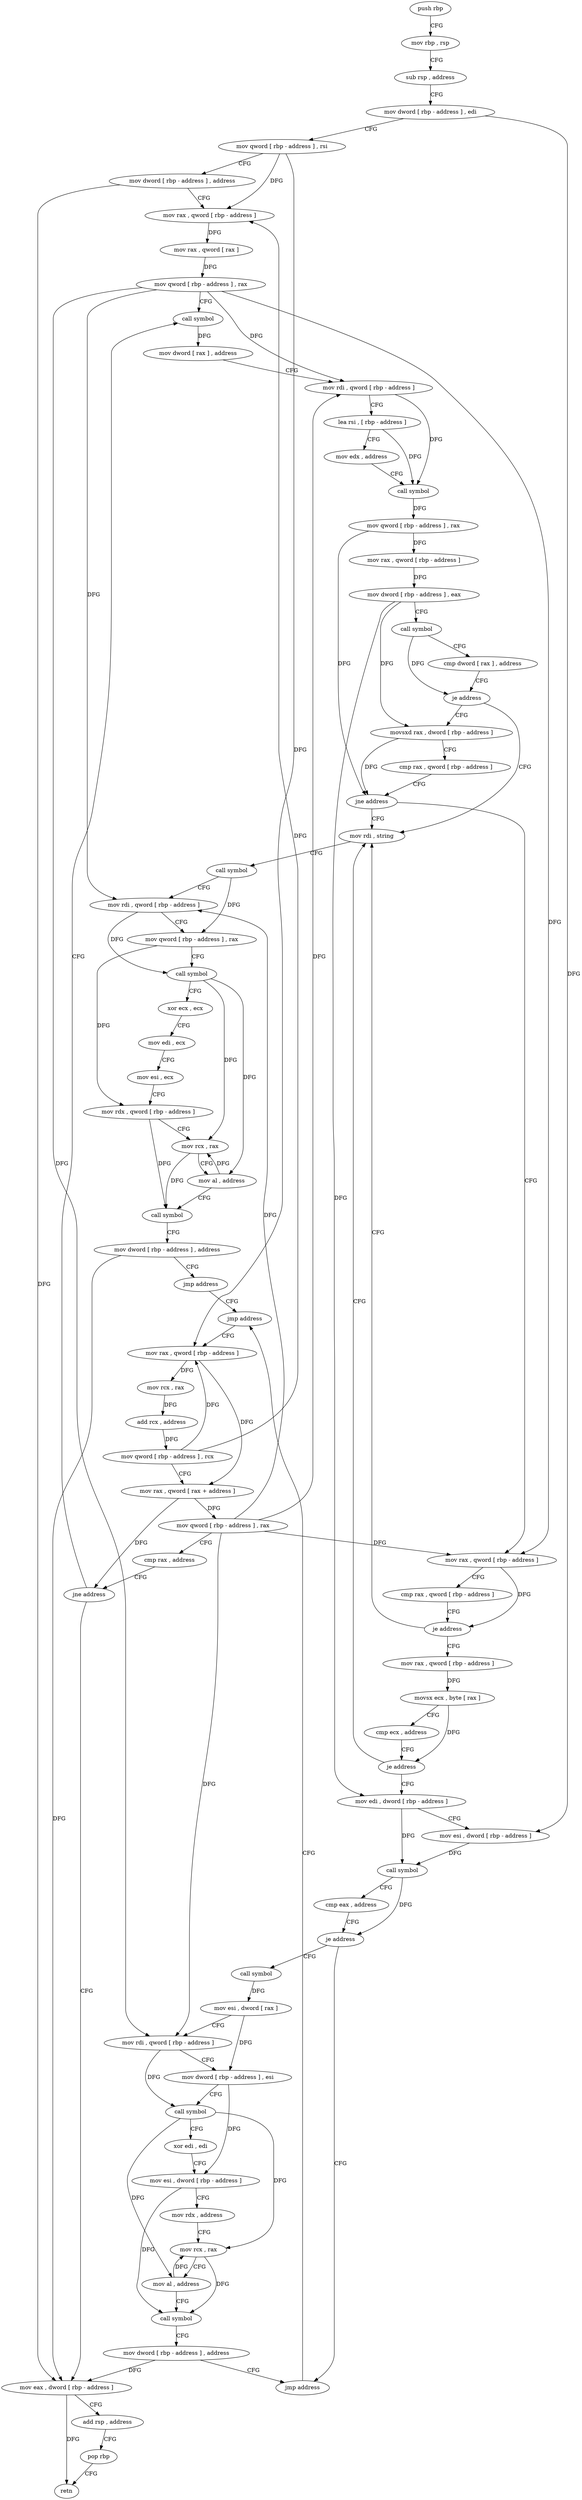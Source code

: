 digraph "func" {
"4202624" [label = "push rbp" ]
"4202625" [label = "mov rbp , rsp" ]
"4202628" [label = "sub rsp , address" ]
"4202632" [label = "mov dword [ rbp - address ] , edi" ]
"4202635" [label = "mov qword [ rbp - address ] , rsi" ]
"4202639" [label = "mov dword [ rbp - address ] , address" ]
"4202646" [label = "mov rax , qword [ rbp - address ]" ]
"4202650" [label = "mov rax , qword [ rax ]" ]
"4202653" [label = "mov qword [ rbp - address ] , rax" ]
"4202657" [label = "call symbol" ]
"4202755" [label = "mov rdi , string" ]
"4202765" [label = "call symbol" ]
"4202770" [label = "mov rdi , qword [ rbp - address ]" ]
"4202774" [label = "mov qword [ rbp - address ] , rax" ]
"4202778" [label = "call symbol" ]
"4202783" [label = "xor ecx , ecx" ]
"4202785" [label = "mov edi , ecx" ]
"4202787" [label = "mov esi , ecx" ]
"4202789" [label = "mov rdx , qword [ rbp - address ]" ]
"4202793" [label = "mov rcx , rax" ]
"4202796" [label = "mov al , address" ]
"4202798" [label = "call symbol" ]
"4202803" [label = "mov dword [ rbp - address ] , address" ]
"4202810" [label = "jmp address" ]
"4202891" [label = "jmp address" ]
"4202711" [label = "movsxd rax , dword [ rbp - address ]" ]
"4202715" [label = "cmp rax , qword [ rbp - address ]" ]
"4202719" [label = "jne address" ]
"4202725" [label = "mov rax , qword [ rbp - address ]" ]
"4202896" [label = "mov rax , qword [ rbp - address ]" ]
"4202729" [label = "cmp rax , qword [ rbp - address ]" ]
"4202733" [label = "je address" ]
"4202739" [label = "mov rax , qword [ rbp - address ]" ]
"4202900" [label = "mov rcx , rax" ]
"4202903" [label = "add rcx , address" ]
"4202910" [label = "mov qword [ rbp - address ] , rcx" ]
"4202914" [label = "mov rax , qword [ rax + address ]" ]
"4202918" [label = "mov qword [ rbp - address ] , rax" ]
"4202922" [label = "cmp rax , address" ]
"4202926" [label = "jne address" ]
"4202932" [label = "mov eax , dword [ rbp - address ]" ]
"4202743" [label = "movsx ecx , byte [ rax ]" ]
"4202746" [label = "cmp ecx , address" ]
"4202749" [label = "je address" ]
"4202815" [label = "mov edi , dword [ rbp - address ]" ]
"4202662" [label = "mov dword [ rax ] , address" ]
"4202668" [label = "mov rdi , qword [ rbp - address ]" ]
"4202672" [label = "lea rsi , [ rbp - address ]" ]
"4202676" [label = "mov edx , address" ]
"4202681" [label = "call symbol" ]
"4202686" [label = "mov qword [ rbp - address ] , rax" ]
"4202690" [label = "mov rax , qword [ rbp - address ]" ]
"4202694" [label = "mov dword [ rbp - address ] , eax" ]
"4202697" [label = "call symbol" ]
"4202702" [label = "cmp dword [ rax ] , address" ]
"4202705" [label = "je address" ]
"4202935" [label = "add rsp , address" ]
"4202939" [label = "pop rbp" ]
"4202940" [label = "retn" ]
"4202818" [label = "mov esi , dword [ rbp - address ]" ]
"4202821" [label = "call symbol" ]
"4202826" [label = "cmp eax , address" ]
"4202829" [label = "je address" ]
"4202886" [label = "jmp address" ]
"4202835" [label = "call symbol" ]
"4202840" [label = "mov esi , dword [ rax ]" ]
"4202842" [label = "mov rdi , qword [ rbp - address ]" ]
"4202846" [label = "mov dword [ rbp - address ] , esi" ]
"4202849" [label = "call symbol" ]
"4202854" [label = "xor edi , edi" ]
"4202856" [label = "mov esi , dword [ rbp - address ]" ]
"4202859" [label = "mov rdx , address" ]
"4202869" [label = "mov rcx , rax" ]
"4202872" [label = "mov al , address" ]
"4202874" [label = "call symbol" ]
"4202879" [label = "mov dword [ rbp - address ] , address" ]
"4202624" -> "4202625" [ label = "CFG" ]
"4202625" -> "4202628" [ label = "CFG" ]
"4202628" -> "4202632" [ label = "CFG" ]
"4202632" -> "4202635" [ label = "CFG" ]
"4202632" -> "4202818" [ label = "DFG" ]
"4202635" -> "4202639" [ label = "CFG" ]
"4202635" -> "4202646" [ label = "DFG" ]
"4202635" -> "4202896" [ label = "DFG" ]
"4202639" -> "4202646" [ label = "CFG" ]
"4202639" -> "4202932" [ label = "DFG" ]
"4202646" -> "4202650" [ label = "DFG" ]
"4202650" -> "4202653" [ label = "DFG" ]
"4202653" -> "4202657" [ label = "CFG" ]
"4202653" -> "4202668" [ label = "DFG" ]
"4202653" -> "4202770" [ label = "DFG" ]
"4202653" -> "4202725" [ label = "DFG" ]
"4202653" -> "4202842" [ label = "DFG" ]
"4202657" -> "4202662" [ label = "DFG" ]
"4202755" -> "4202765" [ label = "CFG" ]
"4202765" -> "4202770" [ label = "CFG" ]
"4202765" -> "4202774" [ label = "DFG" ]
"4202770" -> "4202774" [ label = "CFG" ]
"4202770" -> "4202778" [ label = "DFG" ]
"4202774" -> "4202778" [ label = "CFG" ]
"4202774" -> "4202789" [ label = "DFG" ]
"4202778" -> "4202783" [ label = "CFG" ]
"4202778" -> "4202793" [ label = "DFG" ]
"4202778" -> "4202796" [ label = "DFG" ]
"4202783" -> "4202785" [ label = "CFG" ]
"4202785" -> "4202787" [ label = "CFG" ]
"4202787" -> "4202789" [ label = "CFG" ]
"4202789" -> "4202793" [ label = "CFG" ]
"4202789" -> "4202798" [ label = "DFG" ]
"4202793" -> "4202796" [ label = "CFG" ]
"4202793" -> "4202798" [ label = "DFG" ]
"4202796" -> "4202798" [ label = "CFG" ]
"4202796" -> "4202793" [ label = "DFG" ]
"4202798" -> "4202803" [ label = "CFG" ]
"4202803" -> "4202810" [ label = "CFG" ]
"4202803" -> "4202932" [ label = "DFG" ]
"4202810" -> "4202891" [ label = "CFG" ]
"4202891" -> "4202896" [ label = "CFG" ]
"4202711" -> "4202715" [ label = "CFG" ]
"4202711" -> "4202719" [ label = "DFG" ]
"4202715" -> "4202719" [ label = "CFG" ]
"4202719" -> "4202755" [ label = "CFG" ]
"4202719" -> "4202725" [ label = "CFG" ]
"4202725" -> "4202729" [ label = "CFG" ]
"4202725" -> "4202733" [ label = "DFG" ]
"4202896" -> "4202900" [ label = "DFG" ]
"4202896" -> "4202914" [ label = "DFG" ]
"4202729" -> "4202733" [ label = "CFG" ]
"4202733" -> "4202755" [ label = "CFG" ]
"4202733" -> "4202739" [ label = "CFG" ]
"4202739" -> "4202743" [ label = "DFG" ]
"4202900" -> "4202903" [ label = "DFG" ]
"4202903" -> "4202910" [ label = "DFG" ]
"4202910" -> "4202914" [ label = "CFG" ]
"4202910" -> "4202646" [ label = "DFG" ]
"4202910" -> "4202896" [ label = "DFG" ]
"4202914" -> "4202918" [ label = "DFG" ]
"4202914" -> "4202926" [ label = "DFG" ]
"4202918" -> "4202922" [ label = "CFG" ]
"4202918" -> "4202668" [ label = "DFG" ]
"4202918" -> "4202770" [ label = "DFG" ]
"4202918" -> "4202725" [ label = "DFG" ]
"4202918" -> "4202842" [ label = "DFG" ]
"4202922" -> "4202926" [ label = "CFG" ]
"4202926" -> "4202657" [ label = "CFG" ]
"4202926" -> "4202932" [ label = "CFG" ]
"4202932" -> "4202935" [ label = "CFG" ]
"4202932" -> "4202940" [ label = "DFG" ]
"4202743" -> "4202746" [ label = "CFG" ]
"4202743" -> "4202749" [ label = "DFG" ]
"4202746" -> "4202749" [ label = "CFG" ]
"4202749" -> "4202815" [ label = "CFG" ]
"4202749" -> "4202755" [ label = "CFG" ]
"4202815" -> "4202818" [ label = "CFG" ]
"4202815" -> "4202821" [ label = "DFG" ]
"4202662" -> "4202668" [ label = "CFG" ]
"4202668" -> "4202672" [ label = "CFG" ]
"4202668" -> "4202681" [ label = "DFG" ]
"4202672" -> "4202676" [ label = "CFG" ]
"4202672" -> "4202681" [ label = "DFG" ]
"4202676" -> "4202681" [ label = "CFG" ]
"4202681" -> "4202686" [ label = "DFG" ]
"4202686" -> "4202690" [ label = "DFG" ]
"4202686" -> "4202719" [ label = "DFG" ]
"4202690" -> "4202694" [ label = "DFG" ]
"4202694" -> "4202697" [ label = "CFG" ]
"4202694" -> "4202711" [ label = "DFG" ]
"4202694" -> "4202815" [ label = "DFG" ]
"4202697" -> "4202702" [ label = "CFG" ]
"4202697" -> "4202705" [ label = "DFG" ]
"4202702" -> "4202705" [ label = "CFG" ]
"4202705" -> "4202755" [ label = "CFG" ]
"4202705" -> "4202711" [ label = "CFG" ]
"4202935" -> "4202939" [ label = "CFG" ]
"4202939" -> "4202940" [ label = "CFG" ]
"4202818" -> "4202821" [ label = "DFG" ]
"4202821" -> "4202826" [ label = "CFG" ]
"4202821" -> "4202829" [ label = "DFG" ]
"4202826" -> "4202829" [ label = "CFG" ]
"4202829" -> "4202886" [ label = "CFG" ]
"4202829" -> "4202835" [ label = "CFG" ]
"4202886" -> "4202891" [ label = "CFG" ]
"4202835" -> "4202840" [ label = "DFG" ]
"4202840" -> "4202842" [ label = "CFG" ]
"4202840" -> "4202846" [ label = "DFG" ]
"4202842" -> "4202846" [ label = "CFG" ]
"4202842" -> "4202849" [ label = "DFG" ]
"4202846" -> "4202849" [ label = "CFG" ]
"4202846" -> "4202856" [ label = "DFG" ]
"4202849" -> "4202854" [ label = "CFG" ]
"4202849" -> "4202869" [ label = "DFG" ]
"4202849" -> "4202872" [ label = "DFG" ]
"4202854" -> "4202856" [ label = "CFG" ]
"4202856" -> "4202859" [ label = "CFG" ]
"4202856" -> "4202874" [ label = "DFG" ]
"4202859" -> "4202869" [ label = "CFG" ]
"4202869" -> "4202872" [ label = "CFG" ]
"4202869" -> "4202874" [ label = "DFG" ]
"4202872" -> "4202874" [ label = "CFG" ]
"4202872" -> "4202869" [ label = "DFG" ]
"4202874" -> "4202879" [ label = "CFG" ]
"4202879" -> "4202886" [ label = "CFG" ]
"4202879" -> "4202932" [ label = "DFG" ]
}
